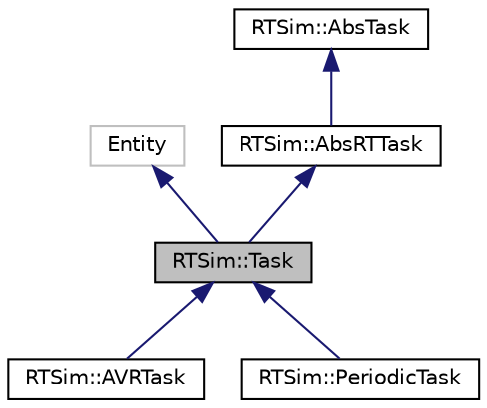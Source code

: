 digraph "RTSim::Task"
{
  edge [fontname="Helvetica",fontsize="10",labelfontname="Helvetica",labelfontsize="10"];
  node [fontname="Helvetica",fontsize="10",shape=record];
  Node1 [label="RTSim::Task",height=0.2,width=0.4,color="black", fillcolor="grey75", style="filled", fontcolor="black"];
  Node2 -> Node1 [dir="back",color="midnightblue",fontsize="10",style="solid",fontname="Helvetica"];
  Node2 [label="Entity",height=0.2,width=0.4,color="grey75", fillcolor="white", style="filled"];
  Node3 -> Node1 [dir="back",color="midnightblue",fontsize="10",style="solid",fontname="Helvetica"];
  Node3 [label="RTSim::AbsRTTask",height=0.2,width=0.4,color="black", fillcolor="white", style="filled",URL="$d3/d04/classRTSim_1_1AbsRTTask.html"];
  Node4 -> Node3 [dir="back",color="midnightblue",fontsize="10",style="solid",fontname="Helvetica"];
  Node4 [label="RTSim::AbsTask",height=0.2,width=0.4,color="black", fillcolor="white", style="filled",URL="$de/d5f/classRTSim_1_1AbsTask.html"];
  Node1 -> Node5 [dir="back",color="midnightblue",fontsize="10",style="solid",fontname="Helvetica"];
  Node5 [label="RTSim::AVRTask",height=0.2,width=0.4,color="black", fillcolor="white", style="filled",URL="$d0/d76/classRTSim_1_1AVRTask.html"];
  Node1 -> Node6 [dir="back",color="midnightblue",fontsize="10",style="solid",fontname="Helvetica"];
  Node6 [label="RTSim::PeriodicTask",height=0.2,width=0.4,color="black", fillcolor="white", style="filled",URL="$d4/d2e/classRTSim_1_1PeriodicTask.html"];
}
